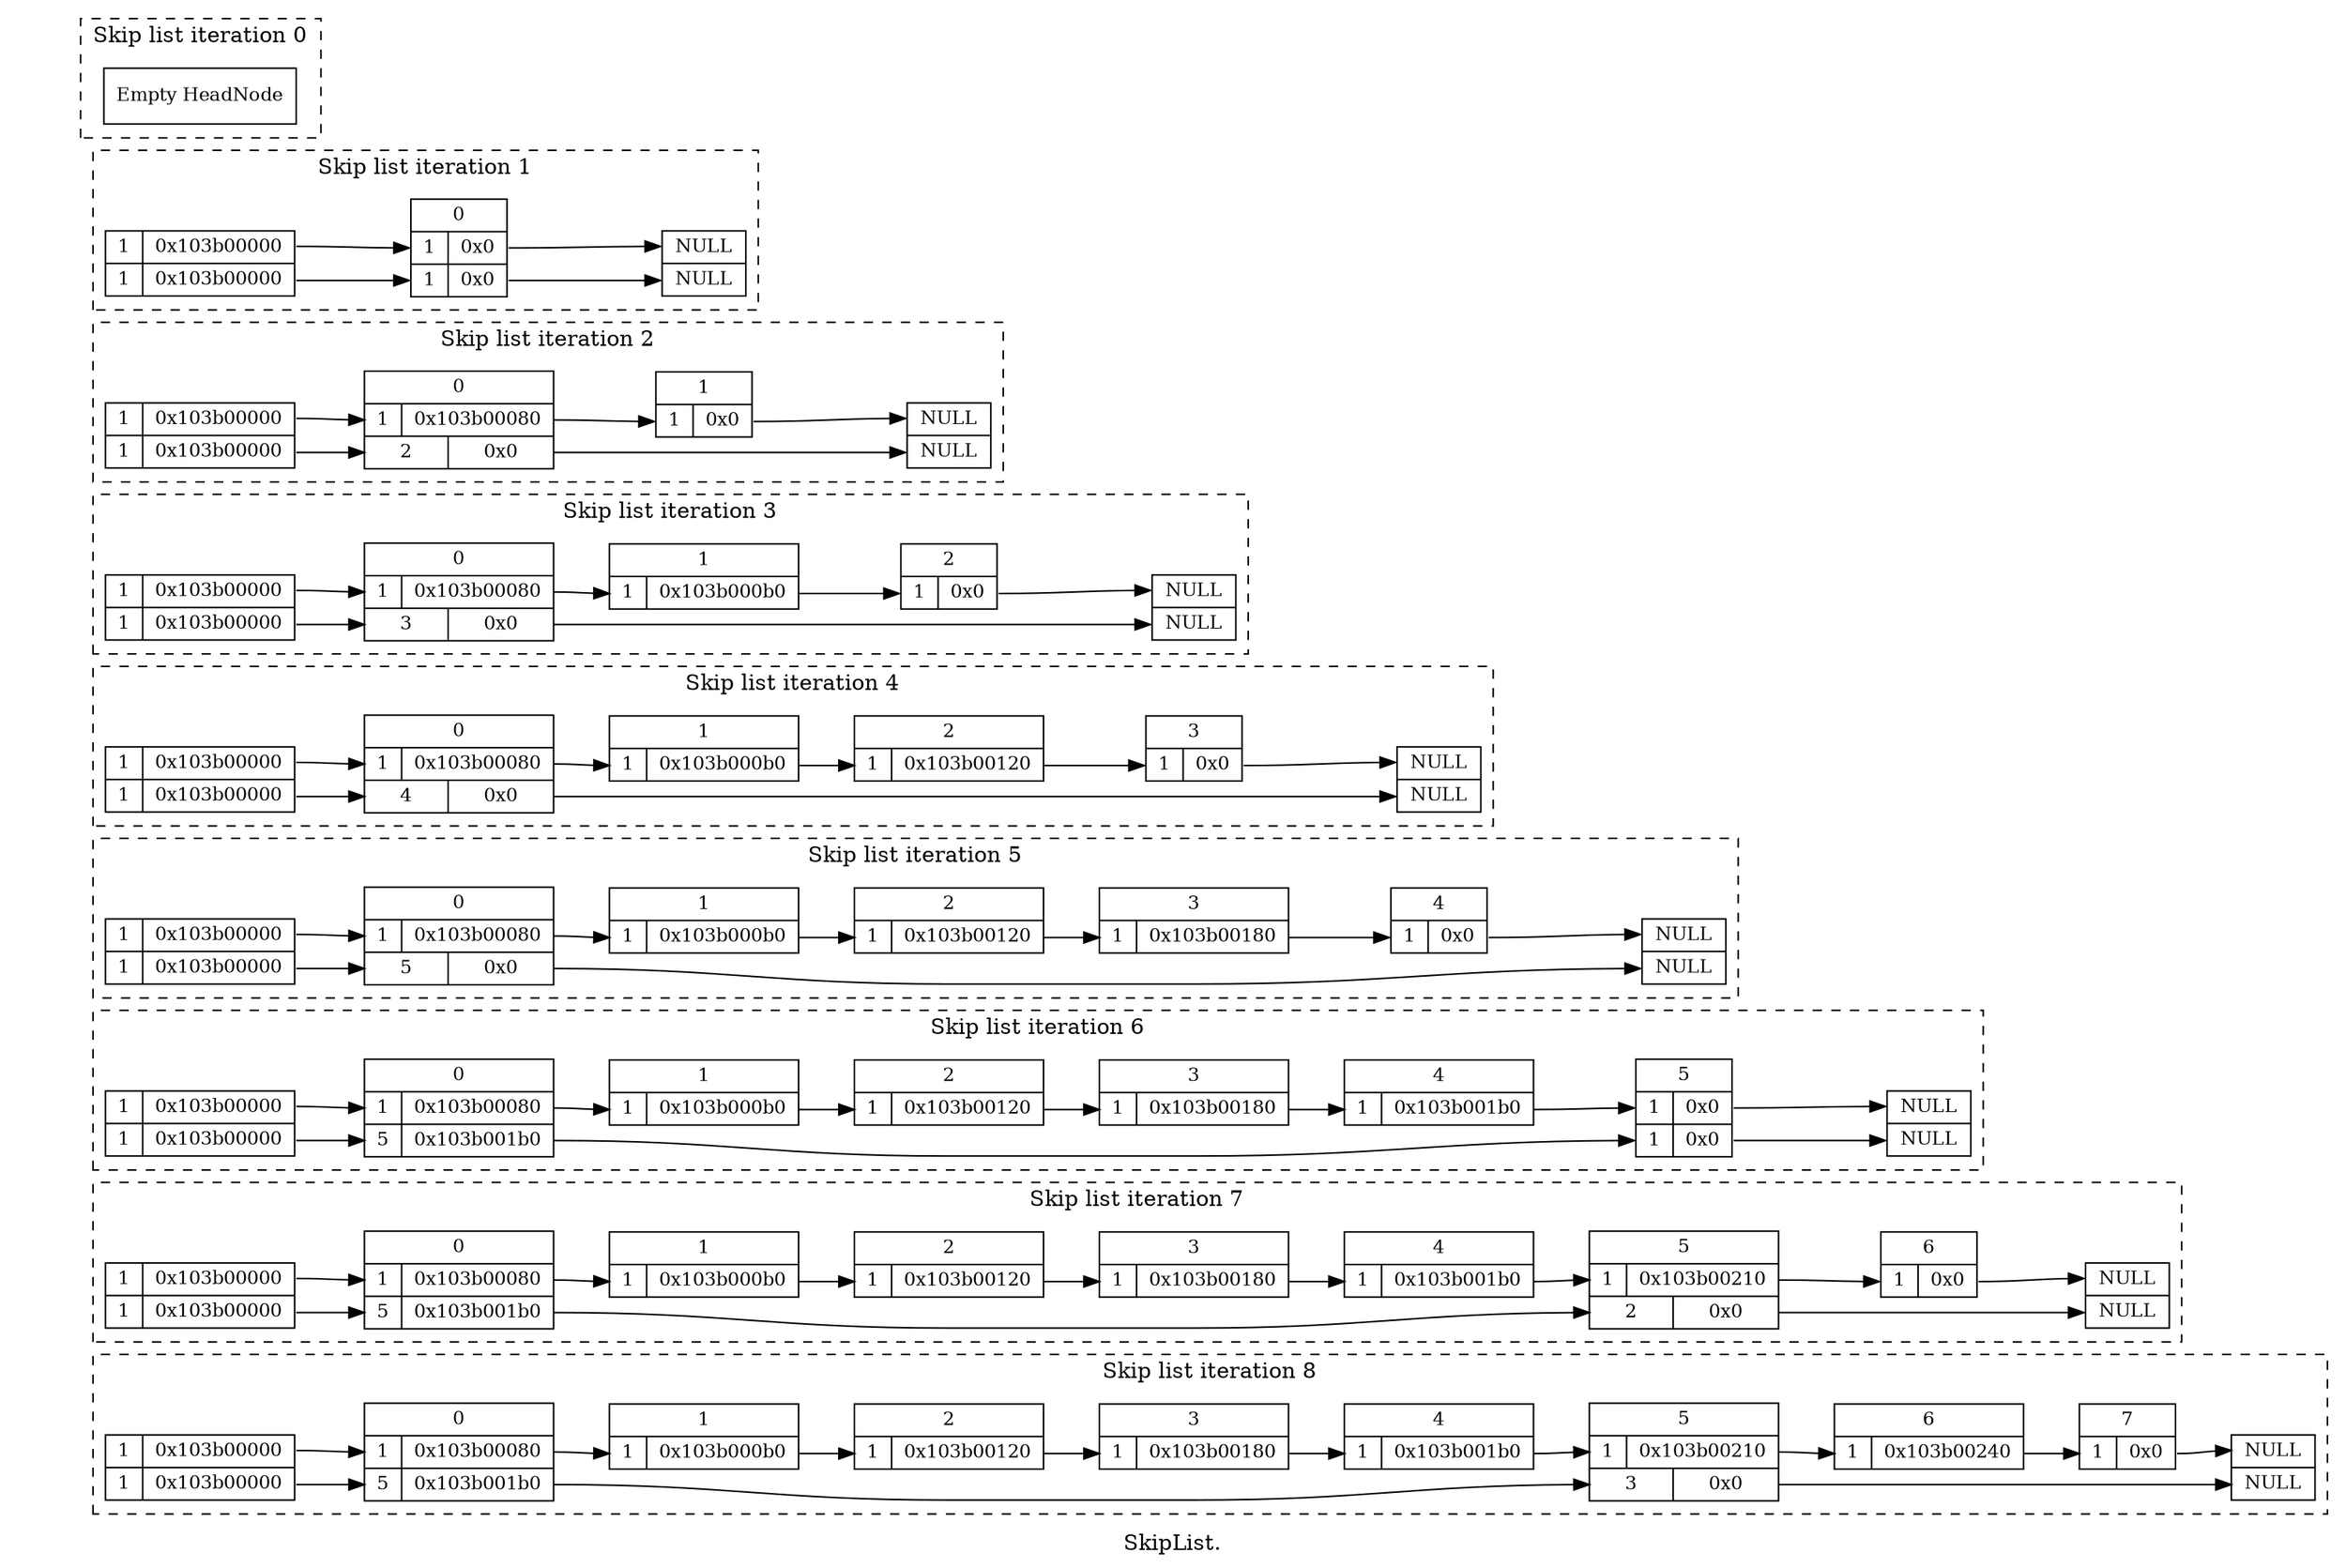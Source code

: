 # doc_insert
digraph SkipList {
label = "SkipList."
graph [rankdir = "LR"];
node [fontsize = "12" shape = "ellipse"];
edge [];

subgraph cluster0 {
style=dashed
label="Skip list iteration 0"
"HeadNode0" [
label = "Empty HeadNode"
shape = "record"
];
}

subgraph cluster1 {
style=dashed
label="Skip list iteration 1"
"HeadNode1" [
label = "{ 1 | <f0> 0x103b00000} | { 1 | <f1> 0x103b00000}"
shape = "record"
];
"node10x0" [label = "<w1> NULL | <w2> NULL" shape = "record"];
"HeadNode1":f0 -> "node10x103b00000":w1 [];
"HeadNode1":f1 -> "node10x103b00000":w2 [];
"node10x103b00000" [
label = "<f0> 0 | { <w1> 1 | <f1> 0x0 } | { <w2> 1 | <f2> 0x0 }"
shape = "record"
];
"node10x103b00000":f1 -> "node10x0":w1 [];
"node10x103b00000":f2 -> "node10x0":w2 [];
}

subgraph cluster2 {
style=dashed
label="Skip list iteration 2"
"HeadNode2" [
label = "{ 1 | <f0> 0x103b00000} | { 1 | <f1> 0x103b00000}"
shape = "record"
];
"node20x0" [label = "<w1> NULL | <w2> NULL" shape = "record"];
"HeadNode2":f0 -> "node20x103b00000":w1 [];
"HeadNode2":f1 -> "node20x103b00000":w2 [];
"node20x103b00000" [
label = "<f0> 0 | { <w1> 1 | <f1> 0x103b00080 } | { <w2> 2 | <f2> 0x0 }"
shape = "record"
];
"node20x103b00000":f1 -> "node20x103b00080":w1 [];
"node20x103b00000":f2 -> "node20x0":w2 [];
"node20x103b00080" [
label = "<f0> 1 | { <w1> 1 | <f1> 0x0 }"
shape = "record"
];
"node20x103b00080":f1 -> "node20x0":w1 [];
}

subgraph cluster3 {
style=dashed
label="Skip list iteration 3"
"HeadNode3" [
label = "{ 1 | <f0> 0x103b00000} | { 1 | <f1> 0x103b00000}"
shape = "record"
];
"node30x0" [label = "<w1> NULL | <w2> NULL" shape = "record"];
"HeadNode3":f0 -> "node30x103b00000":w1 [];
"HeadNode3":f1 -> "node30x103b00000":w2 [];
"node30x103b00000" [
label = "<f0> 0 | { <w1> 1 | <f1> 0x103b00080 } | { <w2> 3 | <f2> 0x0 }"
shape = "record"
];
"node30x103b00000":f1 -> "node30x103b00080":w1 [];
"node30x103b00000":f2 -> "node30x0":w2 [];
"node30x103b00080" [
label = "<f0> 1 | { <w1> 1 | <f1> 0x103b000b0 }"
shape = "record"
];
"node30x103b00080":f1 -> "node30x103b000b0":w1 [];
"node30x103b000b0" [
label = "<f0> 2 | { <w1> 1 | <f1> 0x0 }"
shape = "record"
];
"node30x103b000b0":f1 -> "node30x0":w1 [];
}

subgraph cluster4 {
style=dashed
label="Skip list iteration 4"
"HeadNode4" [
label = "{ 1 | <f0> 0x103b00000} | { 1 | <f1> 0x103b00000}"
shape = "record"
];
"node40x0" [label = "<w1> NULL | <w2> NULL" shape = "record"];
"HeadNode4":f0 -> "node40x103b00000":w1 [];
"HeadNode4":f1 -> "node40x103b00000":w2 [];
"node40x103b00000" [
label = "<f0> 0 | { <w1> 1 | <f1> 0x103b00080 } | { <w2> 4 | <f2> 0x0 }"
shape = "record"
];
"node40x103b00000":f1 -> "node40x103b00080":w1 [];
"node40x103b00000":f2 -> "node40x0":w2 [];
"node40x103b00080" [
label = "<f0> 1 | { <w1> 1 | <f1> 0x103b000b0 }"
shape = "record"
];
"node40x103b00080":f1 -> "node40x103b000b0":w1 [];
"node40x103b000b0" [
label = "<f0> 2 | { <w1> 1 | <f1> 0x103b00120 }"
shape = "record"
];
"node40x103b000b0":f1 -> "node40x103b00120":w1 [];
"node40x103b00120" [
label = "<f0> 3 | { <w1> 1 | <f1> 0x0 }"
shape = "record"
];
"node40x103b00120":f1 -> "node40x0":w1 [];
}

subgraph cluster5 {
style=dashed
label="Skip list iteration 5"
"HeadNode5" [
label = "{ 1 | <f0> 0x103b00000} | { 1 | <f1> 0x103b00000}"
shape = "record"
];
"node50x0" [label = "<w1> NULL | <w2> NULL" shape = "record"];
"HeadNode5":f0 -> "node50x103b00000":w1 [];
"HeadNode5":f1 -> "node50x103b00000":w2 [];
"node50x103b00000" [
label = "<f0> 0 | { <w1> 1 | <f1> 0x103b00080 } | { <w2> 5 | <f2> 0x0 }"
shape = "record"
];
"node50x103b00000":f1 -> "node50x103b00080":w1 [];
"node50x103b00000":f2 -> "node50x0":w2 [];
"node50x103b00080" [
label = "<f0> 1 | { <w1> 1 | <f1> 0x103b000b0 }"
shape = "record"
];
"node50x103b00080":f1 -> "node50x103b000b0":w1 [];
"node50x103b000b0" [
label = "<f0> 2 | { <w1> 1 | <f1> 0x103b00120 }"
shape = "record"
];
"node50x103b000b0":f1 -> "node50x103b00120":w1 [];
"node50x103b00120" [
label = "<f0> 3 | { <w1> 1 | <f1> 0x103b00180 }"
shape = "record"
];
"node50x103b00120":f1 -> "node50x103b00180":w1 [];
"node50x103b00180" [
label = "<f0> 4 | { <w1> 1 | <f1> 0x0 }"
shape = "record"
];
"node50x103b00180":f1 -> "node50x0":w1 [];
}

subgraph cluster6 {
style=dashed
label="Skip list iteration 6"
"HeadNode6" [
label = "{ 1 | <f0> 0x103b00000} | { 1 | <f1> 0x103b00000}"
shape = "record"
];
"node60x0" [label = "<w1> NULL | <w2> NULL" shape = "record"];
"HeadNode6":f0 -> "node60x103b00000":w1 [];
"HeadNode6":f1 -> "node60x103b00000":w2 [];
"node60x103b00000" [
label = "<f0> 0 | { <w1> 1 | <f1> 0x103b00080 } | { <w2> 5 | <f2> 0x103b001b0 }"
shape = "record"
];
"node60x103b00000":f1 -> "node60x103b00080":w1 [];
"node60x103b00000":f2 -> "node60x103b001b0":w2 [];
"node60x103b00080" [
label = "<f0> 1 | { <w1> 1 | <f1> 0x103b000b0 }"
shape = "record"
];
"node60x103b00080":f1 -> "node60x103b000b0":w1 [];
"node60x103b000b0" [
label = "<f0> 2 | { <w1> 1 | <f1> 0x103b00120 }"
shape = "record"
];
"node60x103b000b0":f1 -> "node60x103b00120":w1 [];
"node60x103b00120" [
label = "<f0> 3 | { <w1> 1 | <f1> 0x103b00180 }"
shape = "record"
];
"node60x103b00120":f1 -> "node60x103b00180":w1 [];
"node60x103b00180" [
label = "<f0> 4 | { <w1> 1 | <f1> 0x103b001b0 }"
shape = "record"
];
"node60x103b00180":f1 -> "node60x103b001b0":w1 [];
"node60x103b001b0" [
label = "<f0> 5 | { <w1> 1 | <f1> 0x0 } | { <w2> 1 | <f2> 0x0 }"
shape = "record"
];
"node60x103b001b0":f1 -> "node60x0":w1 [];
"node60x103b001b0":f2 -> "node60x0":w2 [];
}

subgraph cluster7 {
style=dashed
label="Skip list iteration 7"
"HeadNode7" [
label = "{ 1 | <f0> 0x103b00000} | { 1 | <f1> 0x103b00000}"
shape = "record"
];
"node70x0" [label = "<w1> NULL | <w2> NULL" shape = "record"];
"HeadNode7":f0 -> "node70x103b00000":w1 [];
"HeadNode7":f1 -> "node70x103b00000":w2 [];
"node70x103b00000" [
label = "<f0> 0 | { <w1> 1 | <f1> 0x103b00080 } | { <w2> 5 | <f2> 0x103b001b0 }"
shape = "record"
];
"node70x103b00000":f1 -> "node70x103b00080":w1 [];
"node70x103b00000":f2 -> "node70x103b001b0":w2 [];
"node70x103b00080" [
label = "<f0> 1 | { <w1> 1 | <f1> 0x103b000b0 }"
shape = "record"
];
"node70x103b00080":f1 -> "node70x103b000b0":w1 [];
"node70x103b000b0" [
label = "<f0> 2 | { <w1> 1 | <f1> 0x103b00120 }"
shape = "record"
];
"node70x103b000b0":f1 -> "node70x103b00120":w1 [];
"node70x103b00120" [
label = "<f0> 3 | { <w1> 1 | <f1> 0x103b00180 }"
shape = "record"
];
"node70x103b00120":f1 -> "node70x103b00180":w1 [];
"node70x103b00180" [
label = "<f0> 4 | { <w1> 1 | <f1> 0x103b001b0 }"
shape = "record"
];
"node70x103b00180":f1 -> "node70x103b001b0":w1 [];
"node70x103b001b0" [
label = "<f0> 5 | { <w1> 1 | <f1> 0x103b00210 } | { <w2> 2 | <f2> 0x0 }"
shape = "record"
];
"node70x103b001b0":f1 -> "node70x103b00210":w1 [];
"node70x103b001b0":f2 -> "node70x0":w2 [];
"node70x103b00210" [
label = "<f0> 6 | { <w1> 1 | <f1> 0x0 }"
shape = "record"
];
"node70x103b00210":f1 -> "node70x0":w1 [];
}

subgraph cluster8 {
style=dashed
label="Skip list iteration 8"
"HeadNode8" [
label = "{ 1 | <f0> 0x103b00000} | { 1 | <f1> 0x103b00000}"
shape = "record"
];
"node80x0" [label = "<w1> NULL | <w2> NULL" shape = "record"];
"HeadNode8":f0 -> "node80x103b00000":w1 [];
"HeadNode8":f1 -> "node80x103b00000":w2 [];
"node80x103b00000" [
label = "<f0> 0 | { <w1> 1 | <f1> 0x103b00080 } | { <w2> 5 | <f2> 0x103b001b0 }"
shape = "record"
];
"node80x103b00000":f1 -> "node80x103b00080":w1 [];
"node80x103b00000":f2 -> "node80x103b001b0":w2 [];
"node80x103b00080" [
label = "<f0> 1 | { <w1> 1 | <f1> 0x103b000b0 }"
shape = "record"
];
"node80x103b00080":f1 -> "node80x103b000b0":w1 [];
"node80x103b000b0" [
label = "<f0> 2 | { <w1> 1 | <f1> 0x103b00120 }"
shape = "record"
];
"node80x103b000b0":f1 -> "node80x103b00120":w1 [];
"node80x103b00120" [
label = "<f0> 3 | { <w1> 1 | <f1> 0x103b00180 }"
shape = "record"
];
"node80x103b00120":f1 -> "node80x103b00180":w1 [];
"node80x103b00180" [
label = "<f0> 4 | { <w1> 1 | <f1> 0x103b001b0 }"
shape = "record"
];
"node80x103b00180":f1 -> "node80x103b001b0":w1 [];
"node80x103b001b0" [
label = "<f0> 5 | { <w1> 1 | <f1> 0x103b00210 } | { <w2> 3 | <f2> 0x0 }"
shape = "record"
];
"node80x103b001b0":f1 -> "node80x103b00210":w1 [];
"node80x103b001b0":f2 -> "node80x0":w2 [];
"node80x103b00210" [
label = "<f0> 6 | { <w1> 1 | <f1> 0x103b00240 }"
shape = "record"
];
"node80x103b00210":f1 -> "node80x103b00240":w1 [];
"node80x103b00240" [
label = "<f0> 7 | { <w1> 1 | <f1> 0x0 }"
shape = "record"
];
"node80x103b00240":f1 -> "node80x0":w1 [];
}

node0 [shape=record, label = "<f0> | <f1> | <f2> | <f3> | <f4> | <f5> | <f6> | <f7> | <f8> | ", style=invis, width=0.01];
node0:f0 -> HeadNode0 [style=invis];
node0:f1 -> HeadNode1 [style=invis];
node0:f2 -> HeadNode2 [style=invis];
node0:f3 -> HeadNode3 [style=invis];
node0:f4 -> HeadNode4 [style=invis];
node0:f5 -> HeadNode5 [style=invis];
node0:f6 -> HeadNode6 [style=invis];
node0:f7 -> HeadNode7 [style=invis];
node0:f8 -> HeadNode8 [style=invis];
}
